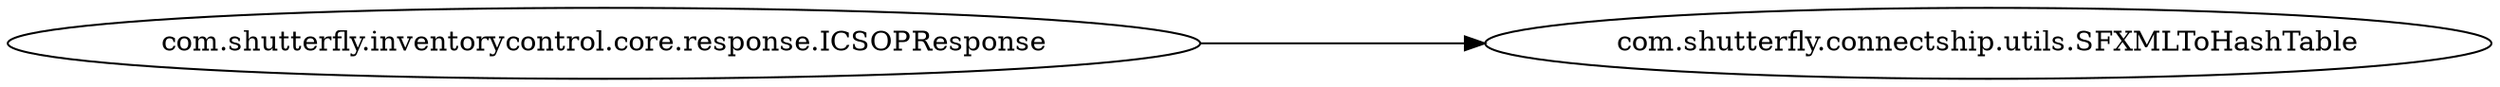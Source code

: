 digraph dependencyGraph {
 concentrate=true;
 rankdir="LR"; 
ranksep="2.0";
"com.shutterfly.inventorycontrol.core.response.ICSOPResponse"; 
"com.shutterfly.inventorycontrol.core.response.ICSOPResponse"->"com.shutterfly.connectship.utils.SFXMLToHashTable";
splines="ortho";
}